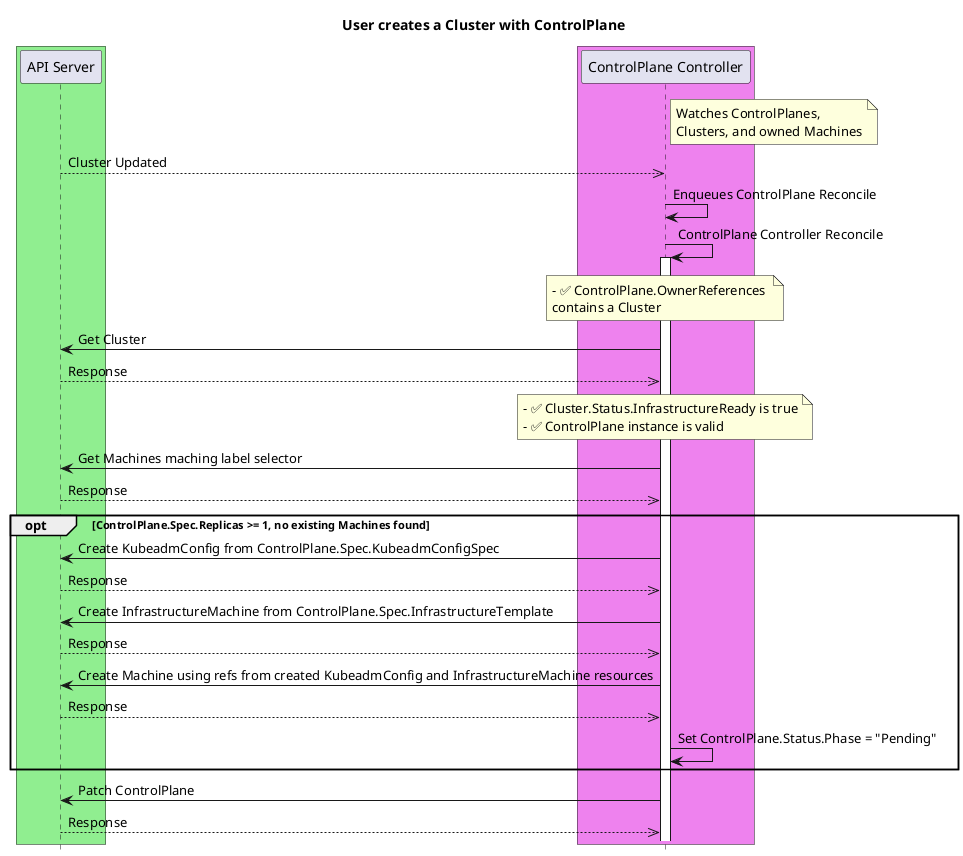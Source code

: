 @startuml
title User creates a Cluster with ControlPlane

' -- GROUPS START ---

box #lightgreen
participant "API Server"
end box

box #violet
participant "ControlPlane Controller"
end box

' -- GROUPS END ---

note right of "ControlPlane Controller":Watches ControlPlanes,\nClusters, and owned Machines

"API Server"-->>"ControlPlane Controller": Cluster Updated

"ControlPlane Controller"-> "ControlPlane Controller":Enqueues ControlPlane Reconcile

"ControlPlane Controller"-> "ControlPlane Controller":ControlPlane Controller Reconcile
activate "ControlPlane Controller"

note over "ControlPlane Controller": - ✅ ControlPlane.OwnerReferences \ncontains a Cluster

"ControlPlane Controller"->"API Server": Get Cluster
"ControlPlane Controller"<<--"API Server": Response

note over "ControlPlane Controller": - ✅ Cluster.Status.InfrastructureReady is true\n- ✅ ControlPlane instance is valid

"ControlPlane Controller"->"API Server": Get Machines maching label selector
"ControlPlane Controller"<<--"API Server": Response

opt ControlPlane.Spec.Replicas >= 1, no existing Machines found

"ControlPlane Controller"->"API Server": Create KubeadmConfig from ControlPlane.Spec.KubeadmConfigSpec
"ControlPlane Controller"<<--"API Server": Response

"ControlPlane Controller"->"API Server": Create InfrastructureMachine from ControlPlane.Spec.InfrastructureTemplate
"ControlPlane Controller"<<--"API Server": Response

"ControlPlane Controller"->"API Server": Create Machine using refs from created KubeadmConfig and InfrastructureMachine resources
"ControlPlane Controller"<<--"API Server": Response

"ControlPlane Controller"-> "ControlPlane Controller":Set ControlPlane.Status.Phase = "Pending"

end

"ControlPlane Controller"->"API Server": Patch ControlPlane
"ControlPlane Controller"<<--"API Server": Response

hide footbox
@enduml
